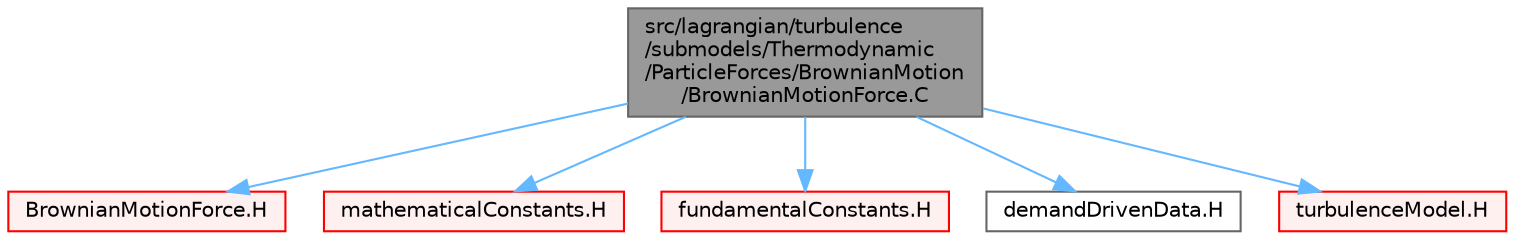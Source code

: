digraph "src/lagrangian/turbulence/submodels/Thermodynamic/ParticleForces/BrownianMotion/BrownianMotionForce.C"
{
 // LATEX_PDF_SIZE
  bgcolor="transparent";
  edge [fontname=Helvetica,fontsize=10,labelfontname=Helvetica,labelfontsize=10];
  node [fontname=Helvetica,fontsize=10,shape=box,height=0.2,width=0.4];
  Node1 [id="Node000001",label="src/lagrangian/turbulence\l/submodels/Thermodynamic\l/ParticleForces/BrownianMotion\l/BrownianMotionForce.C",height=0.2,width=0.4,color="gray40", fillcolor="grey60", style="filled", fontcolor="black",tooltip=" "];
  Node1 -> Node2 [id="edge1_Node000001_Node000002",color="steelblue1",style="solid",tooltip=" "];
  Node2 [id="Node000002",label="BrownianMotionForce.H",height=0.2,width=0.4,color="red", fillcolor="#FFF0F0", style="filled",URL="$BrownianMotionForce_8H.html",tooltip=" "];
  Node1 -> Node351 [id="edge2_Node000001_Node000351",color="steelblue1",style="solid",tooltip=" "];
  Node351 [id="Node000351",label="mathematicalConstants.H",height=0.2,width=0.4,color="red", fillcolor="#FFF0F0", style="filled",URL="$mathematicalConstants_8H.html",tooltip=" "];
  Node1 -> Node352 [id="edge3_Node000001_Node000352",color="steelblue1",style="solid",tooltip=" "];
  Node352 [id="Node000352",label="fundamentalConstants.H",height=0.2,width=0.4,color="red", fillcolor="#FFF0F0", style="filled",URL="$fundamentalConstants_8H.html",tooltip="Fundamental dimensioned constants."];
  Node1 -> Node354 [id="edge4_Node000001_Node000354",color="steelblue1",style="solid",tooltip=" "];
  Node354 [id="Node000354",label="demandDrivenData.H",height=0.2,width=0.4,color="grey40", fillcolor="white", style="filled",URL="$demandDrivenData_8H.html",tooltip="Template functions to aid in the implementation of demand driven data."];
  Node1 -> Node355 [id="edge5_Node000001_Node000355",color="steelblue1",style="solid",tooltip=" "];
  Node355 [id="Node000355",label="turbulenceModel.H",height=0.2,width=0.4,color="red", fillcolor="#FFF0F0", style="filled",URL="$turbulenceModel_8H.html",tooltip=" "];
}
